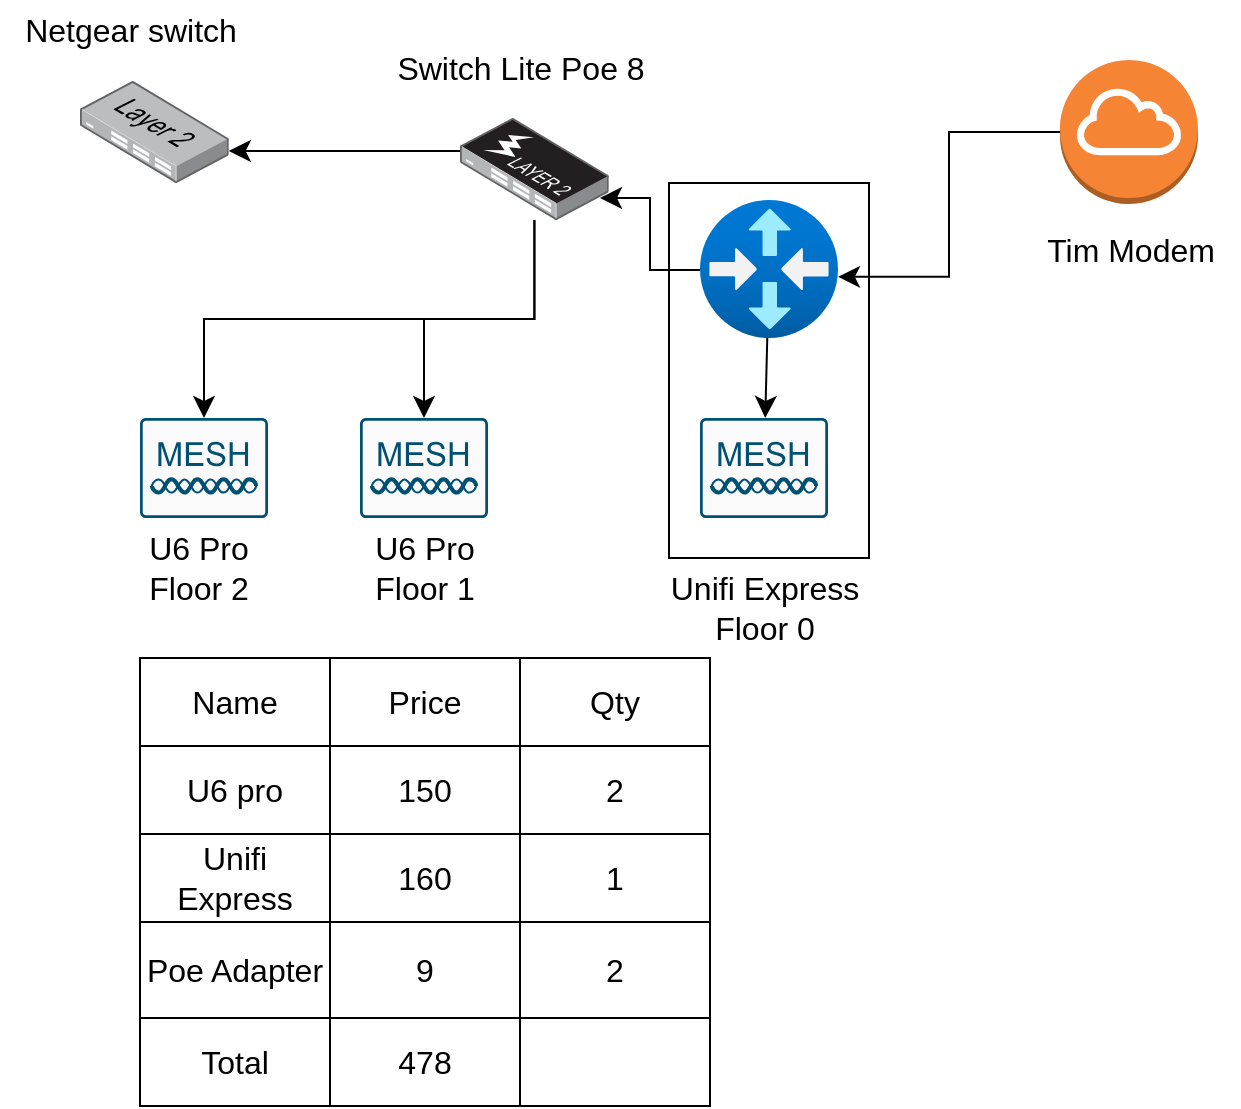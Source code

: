 <mxfile version="22.1.11" type="github">
  <diagram name="Pagina-1" id="ozzTXvZXU9X8fIxmE-A8">
    <mxGraphModel dx="1156" dy="1194" grid="1" gridSize="10" guides="1" tooltips="1" connect="1" arrows="1" fold="1" page="0" pageScale="1" pageWidth="827" pageHeight="1169" math="0" shadow="0">
      <root>
        <mxCell id="0" />
        <mxCell id="1" parent="0" />
        <mxCell id="nrLmRwJp_RmMb4az66oB-20" value="" style="rounded=0;whiteSpace=wrap;html=1;fontSize=16;" vertex="1" parent="1">
          <mxGeometry x="384.5" y="-7.5" width="100" height="187.5" as="geometry" />
        </mxCell>
        <mxCell id="nrLmRwJp_RmMb4az66oB-11" value="" style="edgeStyle=none;curved=1;rounded=0;orthogonalLoop=1;jettySize=auto;html=1;fontSize=12;startSize=8;endSize=8;" edge="1" parent="1" source="nrLmRwJp_RmMb4az66oB-3" target="nrLmRwJp_RmMb4az66oB-9">
          <mxGeometry relative="1" as="geometry" />
        </mxCell>
        <mxCell id="nrLmRwJp_RmMb4az66oB-3" value="" style="image;aspect=fixed;html=1;points=[];align=center;fontSize=12;image=img/lib/azure2/networking/Virtual_Router.svg;" vertex="1" parent="1">
          <mxGeometry x="400" y="1" width="69" height="69" as="geometry" />
        </mxCell>
        <mxCell id="nrLmRwJp_RmMb4az66oB-10" style="edgeStyle=elbowEdgeStyle;rounded=0;orthogonalLoop=1;jettySize=auto;html=1;fontSize=12;startSize=8;endSize=8;entryX=1;entryY=0.557;entryDx=0;entryDy=0;entryPerimeter=0;" edge="1" parent="1" source="nrLmRwJp_RmMb4az66oB-4" target="nrLmRwJp_RmMb4az66oB-3">
          <mxGeometry relative="1" as="geometry" />
        </mxCell>
        <mxCell id="nrLmRwJp_RmMb4az66oB-4" value="" style="outlineConnect=0;dashed=0;verticalLabelPosition=bottom;verticalAlign=top;align=center;html=1;shape=mxgraph.aws3.internet_gateway;fillColor=#F58534;gradientColor=none;fontSize=16;" vertex="1" parent="1">
          <mxGeometry x="580" y="-69" width="69" height="72" as="geometry" />
        </mxCell>
        <mxCell id="nrLmRwJp_RmMb4az66oB-5" value="" style="sketch=0;points=[[0.015,0.015,0],[0.985,0.015,0],[0.985,0.985,0],[0.015,0.985,0],[0.25,0,0],[0.5,0,0],[0.75,0,0],[1,0.25,0],[1,0.5,0],[1,0.75,0],[0.75,1,0],[0.5,1,0],[0.25,1,0],[0,0.75,0],[0,0.5,0],[0,0.25,0]];verticalLabelPosition=bottom;html=1;verticalAlign=top;aspect=fixed;align=center;pointerEvents=1;shape=mxgraph.cisco19.rect;prIcon=mesh_access_point;fillColor=#FAFAFA;strokeColor=#005073;fontSize=16;" vertex="1" parent="1">
          <mxGeometry x="120" y="110" width="64" height="50" as="geometry" />
        </mxCell>
        <mxCell id="nrLmRwJp_RmMb4az66oB-6" value="" style="sketch=0;points=[[0.015,0.015,0],[0.985,0.015,0],[0.985,0.985,0],[0.015,0.985,0],[0.25,0,0],[0.5,0,0],[0.75,0,0],[1,0.25,0],[1,0.5,0],[1,0.75,0],[0.75,1,0],[0.5,1,0],[0.25,1,0],[0,0.75,0],[0,0.5,0],[0,0.25,0]];verticalLabelPosition=bottom;html=1;verticalAlign=top;aspect=fixed;align=center;pointerEvents=1;shape=mxgraph.cisco19.rect;prIcon=mesh_access_point;fillColor=#FAFAFA;strokeColor=#005073;fontSize=16;" vertex="1" parent="1">
          <mxGeometry x="230" y="110" width="64" height="50" as="geometry" />
        </mxCell>
        <mxCell id="nrLmRwJp_RmMb4az66oB-7" value="" style="image;points=[];aspect=fixed;html=1;align=center;shadow=0;dashed=0;image=img/lib/allied_telesis/switch/Switch_24_port_L2.svg;fontSize=16;" vertex="1" parent="1">
          <mxGeometry x="90" y="-58.5" width="74.4" height="51" as="geometry" />
        </mxCell>
        <mxCell id="nrLmRwJp_RmMb4az66oB-13" value="" style="edgeStyle=elbowEdgeStyle;rounded=0;orthogonalLoop=1;jettySize=auto;html=1;fontSize=12;startSize=8;endSize=8;elbow=vertical;" edge="1" parent="1" source="nrLmRwJp_RmMb4az66oB-8" target="nrLmRwJp_RmMb4az66oB-7">
          <mxGeometry relative="1" as="geometry" />
        </mxCell>
        <mxCell id="nrLmRwJp_RmMb4az66oB-8" value="" style="image;points=[];aspect=fixed;html=1;align=center;shadow=0;dashed=0;image=img/lib/allied_telesis/switch/Switch_24_port_L2_POE.svg;fontSize=16;" vertex="1" parent="1">
          <mxGeometry x="280" y="-40" width="74.4" height="51" as="geometry" />
        </mxCell>
        <mxCell id="nrLmRwJp_RmMb4az66oB-9" value="" style="sketch=0;points=[[0.015,0.015,0],[0.985,0.015,0],[0.985,0.985,0],[0.015,0.985,0],[0.25,0,0],[0.5,0,0],[0.75,0,0],[1,0.25,0],[1,0.5,0],[1,0.75,0],[0.75,1,0],[0.5,1,0],[0.25,1,0],[0,0.75,0],[0,0.5,0],[0,0.25,0]];verticalLabelPosition=bottom;html=1;verticalAlign=top;aspect=fixed;align=center;pointerEvents=1;shape=mxgraph.cisco19.rect;prIcon=mesh_access_point;fillColor=#FAFAFA;strokeColor=#005073;fontSize=16;" vertex="1" parent="1">
          <mxGeometry x="400" y="110" width="64" height="50" as="geometry" />
        </mxCell>
        <mxCell id="nrLmRwJp_RmMb4az66oB-12" style="edgeStyle=elbowEdgeStyle;rounded=0;orthogonalLoop=1;jettySize=auto;html=1;fontSize=12;startSize=8;endSize=8;entryX=0.941;entryY=0.784;entryDx=0;entryDy=0;entryPerimeter=0;" edge="1" parent="1" target="nrLmRwJp_RmMb4az66oB-8">
          <mxGeometry relative="1" as="geometry">
            <mxPoint x="400" y="36" as="sourcePoint" />
            <mxPoint x="360" y="10" as="targetPoint" />
          </mxGeometry>
        </mxCell>
        <mxCell id="nrLmRwJp_RmMb4az66oB-14" style="edgeStyle=elbowEdgeStyle;rounded=0;orthogonalLoop=1;jettySize=auto;html=1;entryX=0.5;entryY=0;entryDx=0;entryDy=0;entryPerimeter=0;fontSize=12;startSize=8;endSize=8;elbow=vertical;" edge="1" parent="1" source="nrLmRwJp_RmMb4az66oB-8" target="nrLmRwJp_RmMb4az66oB-6">
          <mxGeometry relative="1" as="geometry" />
        </mxCell>
        <mxCell id="nrLmRwJp_RmMb4az66oB-16" style="edgeStyle=elbowEdgeStyle;rounded=0;orthogonalLoop=1;jettySize=auto;html=1;entryX=0.5;entryY=0;entryDx=0;entryDy=0;entryPerimeter=0;fontSize=12;startSize=8;endSize=8;elbow=vertical;" edge="1" parent="1" source="nrLmRwJp_RmMb4az66oB-8" target="nrLmRwJp_RmMb4az66oB-5">
          <mxGeometry relative="1" as="geometry" />
        </mxCell>
        <mxCell id="nrLmRwJp_RmMb4az66oB-18" value="U6 Pro&lt;br&gt;Floor 1" style="text;html=1;align=center;verticalAlign=middle;resizable=0;points=[];autosize=1;strokeColor=none;fillColor=none;fontSize=16;" vertex="1" parent="1">
          <mxGeometry x="227" y="160" width="70" height="50" as="geometry" />
        </mxCell>
        <mxCell id="nrLmRwJp_RmMb4az66oB-19" value="U6 Pro&lt;br&gt;Floor 2" style="text;html=1;align=center;verticalAlign=middle;resizable=0;points=[];autosize=1;strokeColor=none;fillColor=none;fontSize=16;" vertex="1" parent="1">
          <mxGeometry x="114" y="160" width="70" height="50" as="geometry" />
        </mxCell>
        <mxCell id="nrLmRwJp_RmMb4az66oB-22" value="Unifi Express&lt;br&gt;Floor 0" style="text;html=1;align=center;verticalAlign=middle;resizable=0;points=[];autosize=1;strokeColor=none;fillColor=none;fontSize=16;" vertex="1" parent="1">
          <mxGeometry x="372" y="180" width="120" height="50" as="geometry" />
        </mxCell>
        <mxCell id="nrLmRwJp_RmMb4az66oB-23" value="Tim Modem" style="text;html=1;align=center;verticalAlign=middle;resizable=0;points=[];autosize=1;strokeColor=none;fillColor=none;fontSize=16;" vertex="1" parent="1">
          <mxGeometry x="559.5" y="11" width="110" height="30" as="geometry" />
        </mxCell>
        <mxCell id="nrLmRwJp_RmMb4az66oB-24" value="Switch Lite Poe 8" style="text;html=1;align=center;verticalAlign=middle;resizable=0;points=[];autosize=1;strokeColor=none;fillColor=none;fontSize=16;" vertex="1" parent="1">
          <mxGeometry x="234.5" y="-80" width="150" height="30" as="geometry" />
        </mxCell>
        <mxCell id="nrLmRwJp_RmMb4az66oB-25" value="Netgear switch" style="text;html=1;align=center;verticalAlign=middle;resizable=0;points=[];autosize=1;strokeColor=none;fillColor=none;fontSize=16;" vertex="1" parent="1">
          <mxGeometry x="50" y="-99" width="130" height="30" as="geometry" />
        </mxCell>
        <mxCell id="nrLmRwJp_RmMb4az66oB-26" value="" style="shape=table;startSize=0;container=1;collapsible=0;childLayout=tableLayout;fontSize=16;" vertex="1" parent="1">
          <mxGeometry x="120" y="230" width="285" height="224.0" as="geometry" />
        </mxCell>
        <mxCell id="nrLmRwJp_RmMb4az66oB-27" value="" style="shape=tableRow;horizontal=0;startSize=0;swimlaneHead=0;swimlaneBody=0;strokeColor=inherit;top=0;left=0;bottom=0;right=0;collapsible=0;dropTarget=0;fillColor=none;points=[[0,0.5],[1,0.5]];portConstraint=eastwest;fontSize=16;" vertex="1" parent="nrLmRwJp_RmMb4az66oB-26">
          <mxGeometry width="285" height="44" as="geometry" />
        </mxCell>
        <mxCell id="nrLmRwJp_RmMb4az66oB-28" value="Name" style="shape=partialRectangle;html=1;whiteSpace=wrap;connectable=0;strokeColor=inherit;overflow=hidden;fillColor=none;top=0;left=0;bottom=0;right=0;pointerEvents=1;fontSize=16;" vertex="1" parent="nrLmRwJp_RmMb4az66oB-27">
          <mxGeometry width="95" height="44" as="geometry">
            <mxRectangle width="95" height="44" as="alternateBounds" />
          </mxGeometry>
        </mxCell>
        <mxCell id="nrLmRwJp_RmMb4az66oB-29" value="Price" style="shape=partialRectangle;html=1;whiteSpace=wrap;connectable=0;strokeColor=inherit;overflow=hidden;fillColor=none;top=0;left=0;bottom=0;right=0;pointerEvents=1;fontSize=16;" vertex="1" parent="nrLmRwJp_RmMb4az66oB-27">
          <mxGeometry x="95" width="95" height="44" as="geometry">
            <mxRectangle width="95" height="44" as="alternateBounds" />
          </mxGeometry>
        </mxCell>
        <mxCell id="nrLmRwJp_RmMb4az66oB-42" value="Qty" style="shape=partialRectangle;html=1;whiteSpace=wrap;connectable=0;strokeColor=inherit;overflow=hidden;fillColor=none;top=0;left=0;bottom=0;right=0;pointerEvents=1;fontSize=16;" vertex="1" parent="nrLmRwJp_RmMb4az66oB-27">
          <mxGeometry x="190" width="95" height="44" as="geometry">
            <mxRectangle width="95" height="44" as="alternateBounds" />
          </mxGeometry>
        </mxCell>
        <mxCell id="nrLmRwJp_RmMb4az66oB-30" value="" style="shape=tableRow;horizontal=0;startSize=0;swimlaneHead=0;swimlaneBody=0;strokeColor=inherit;top=0;left=0;bottom=0;right=0;collapsible=0;dropTarget=0;fillColor=none;points=[[0,0.5],[1,0.5]];portConstraint=eastwest;fontSize=16;" vertex="1" parent="nrLmRwJp_RmMb4az66oB-26">
          <mxGeometry y="44" width="285" height="44" as="geometry" />
        </mxCell>
        <mxCell id="nrLmRwJp_RmMb4az66oB-31" value="U6 pro" style="shape=partialRectangle;html=1;whiteSpace=wrap;connectable=0;strokeColor=inherit;overflow=hidden;fillColor=none;top=0;left=0;bottom=0;right=0;pointerEvents=1;fontSize=16;" vertex="1" parent="nrLmRwJp_RmMb4az66oB-30">
          <mxGeometry width="95" height="44" as="geometry">
            <mxRectangle width="95" height="44" as="alternateBounds" />
          </mxGeometry>
        </mxCell>
        <mxCell id="nrLmRwJp_RmMb4az66oB-32" value="150" style="shape=partialRectangle;html=1;whiteSpace=wrap;connectable=0;strokeColor=inherit;overflow=hidden;fillColor=none;top=0;left=0;bottom=0;right=0;pointerEvents=1;fontSize=16;" vertex="1" parent="nrLmRwJp_RmMb4az66oB-30">
          <mxGeometry x="95" width="95" height="44" as="geometry">
            <mxRectangle width="95" height="44" as="alternateBounds" />
          </mxGeometry>
        </mxCell>
        <mxCell id="nrLmRwJp_RmMb4az66oB-43" value="2" style="shape=partialRectangle;html=1;whiteSpace=wrap;connectable=0;strokeColor=inherit;overflow=hidden;fillColor=none;top=0;left=0;bottom=0;right=0;pointerEvents=1;fontSize=16;" vertex="1" parent="nrLmRwJp_RmMb4az66oB-30">
          <mxGeometry x="190" width="95" height="44" as="geometry">
            <mxRectangle width="95" height="44" as="alternateBounds" />
          </mxGeometry>
        </mxCell>
        <mxCell id="nrLmRwJp_RmMb4az66oB-33" value="" style="shape=tableRow;horizontal=0;startSize=0;swimlaneHead=0;swimlaneBody=0;strokeColor=inherit;top=0;left=0;bottom=0;right=0;collapsible=0;dropTarget=0;fillColor=none;points=[[0,0.5],[1,0.5]];portConstraint=eastwest;fontSize=16;" vertex="1" parent="nrLmRwJp_RmMb4az66oB-26">
          <mxGeometry y="88" width="285" height="44" as="geometry" />
        </mxCell>
        <mxCell id="nrLmRwJp_RmMb4az66oB-34" value="Unifi Express" style="shape=partialRectangle;html=1;whiteSpace=wrap;connectable=0;strokeColor=inherit;overflow=hidden;fillColor=none;top=0;left=0;bottom=0;right=0;pointerEvents=1;fontSize=16;" vertex="1" parent="nrLmRwJp_RmMb4az66oB-33">
          <mxGeometry width="95" height="44" as="geometry">
            <mxRectangle width="95" height="44" as="alternateBounds" />
          </mxGeometry>
        </mxCell>
        <mxCell id="nrLmRwJp_RmMb4az66oB-35" value="160" style="shape=partialRectangle;html=1;whiteSpace=wrap;connectable=0;strokeColor=inherit;overflow=hidden;fillColor=none;top=0;left=0;bottom=0;right=0;pointerEvents=1;fontSize=16;" vertex="1" parent="nrLmRwJp_RmMb4az66oB-33">
          <mxGeometry x="95" width="95" height="44" as="geometry">
            <mxRectangle width="95" height="44" as="alternateBounds" />
          </mxGeometry>
        </mxCell>
        <mxCell id="nrLmRwJp_RmMb4az66oB-44" value="1" style="shape=partialRectangle;html=1;whiteSpace=wrap;connectable=0;strokeColor=inherit;overflow=hidden;fillColor=none;top=0;left=0;bottom=0;right=0;pointerEvents=1;fontSize=16;" vertex="1" parent="nrLmRwJp_RmMb4az66oB-33">
          <mxGeometry x="190" width="95" height="44" as="geometry">
            <mxRectangle width="95" height="44" as="alternateBounds" />
          </mxGeometry>
        </mxCell>
        <mxCell id="nrLmRwJp_RmMb4az66oB-36" value="" style="shape=tableRow;horizontal=0;startSize=0;swimlaneHead=0;swimlaneBody=0;strokeColor=inherit;top=0;left=0;bottom=0;right=0;collapsible=0;dropTarget=0;fillColor=none;points=[[0,0.5],[1,0.5]];portConstraint=eastwest;fontSize=16;" vertex="1" parent="nrLmRwJp_RmMb4az66oB-26">
          <mxGeometry y="132" width="285" height="48" as="geometry" />
        </mxCell>
        <mxCell id="nrLmRwJp_RmMb4az66oB-37" value="Poe Adapter" style="shape=partialRectangle;html=1;whiteSpace=wrap;connectable=0;strokeColor=inherit;overflow=hidden;fillColor=none;top=0;left=0;bottom=0;right=0;pointerEvents=1;fontSize=16;" vertex="1" parent="nrLmRwJp_RmMb4az66oB-36">
          <mxGeometry width="95" height="48" as="geometry">
            <mxRectangle width="95" height="48" as="alternateBounds" />
          </mxGeometry>
        </mxCell>
        <mxCell id="nrLmRwJp_RmMb4az66oB-38" value="9" style="shape=partialRectangle;html=1;whiteSpace=wrap;connectable=0;strokeColor=inherit;overflow=hidden;fillColor=none;top=0;left=0;bottom=0;right=0;pointerEvents=1;fontSize=16;" vertex="1" parent="nrLmRwJp_RmMb4az66oB-36">
          <mxGeometry x="95" width="95" height="48" as="geometry">
            <mxRectangle width="95" height="48" as="alternateBounds" />
          </mxGeometry>
        </mxCell>
        <mxCell id="nrLmRwJp_RmMb4az66oB-45" value="2" style="shape=partialRectangle;html=1;whiteSpace=wrap;connectable=0;strokeColor=inherit;overflow=hidden;fillColor=none;top=0;left=0;bottom=0;right=0;pointerEvents=1;fontSize=16;" vertex="1" parent="nrLmRwJp_RmMb4az66oB-36">
          <mxGeometry x="190" width="95" height="48" as="geometry">
            <mxRectangle width="95" height="48" as="alternateBounds" />
          </mxGeometry>
        </mxCell>
        <mxCell id="nrLmRwJp_RmMb4az66oB-39" value="" style="shape=tableRow;horizontal=0;startSize=0;swimlaneHead=0;swimlaneBody=0;strokeColor=inherit;top=0;left=0;bottom=0;right=0;collapsible=0;dropTarget=0;fillColor=none;points=[[0,0.5],[1,0.5]];portConstraint=eastwest;fontSize=16;" vertex="1" parent="nrLmRwJp_RmMb4az66oB-26">
          <mxGeometry y="180" width="285" height="44" as="geometry" />
        </mxCell>
        <mxCell id="nrLmRwJp_RmMb4az66oB-40" value="Total" style="shape=partialRectangle;html=1;whiteSpace=wrap;connectable=0;strokeColor=inherit;overflow=hidden;fillColor=none;top=0;left=0;bottom=0;right=0;pointerEvents=1;fontSize=16;" vertex="1" parent="nrLmRwJp_RmMb4az66oB-39">
          <mxGeometry width="95" height="44" as="geometry">
            <mxRectangle width="95" height="44" as="alternateBounds" />
          </mxGeometry>
        </mxCell>
        <mxCell id="nrLmRwJp_RmMb4az66oB-41" value="478" style="shape=partialRectangle;html=1;whiteSpace=wrap;connectable=0;strokeColor=inherit;overflow=hidden;fillColor=none;top=0;left=0;bottom=0;right=0;pointerEvents=1;fontSize=16;" vertex="1" parent="nrLmRwJp_RmMb4az66oB-39">
          <mxGeometry x="95" width="95" height="44" as="geometry">
            <mxRectangle width="95" height="44" as="alternateBounds" />
          </mxGeometry>
        </mxCell>
        <mxCell id="nrLmRwJp_RmMb4az66oB-46" style="shape=partialRectangle;html=1;whiteSpace=wrap;connectable=0;strokeColor=inherit;overflow=hidden;fillColor=none;top=0;left=0;bottom=0;right=0;pointerEvents=1;fontSize=16;" vertex="1" parent="nrLmRwJp_RmMb4az66oB-39">
          <mxGeometry x="190" width="95" height="44" as="geometry">
            <mxRectangle width="95" height="44" as="alternateBounds" />
          </mxGeometry>
        </mxCell>
      </root>
    </mxGraphModel>
  </diagram>
</mxfile>
